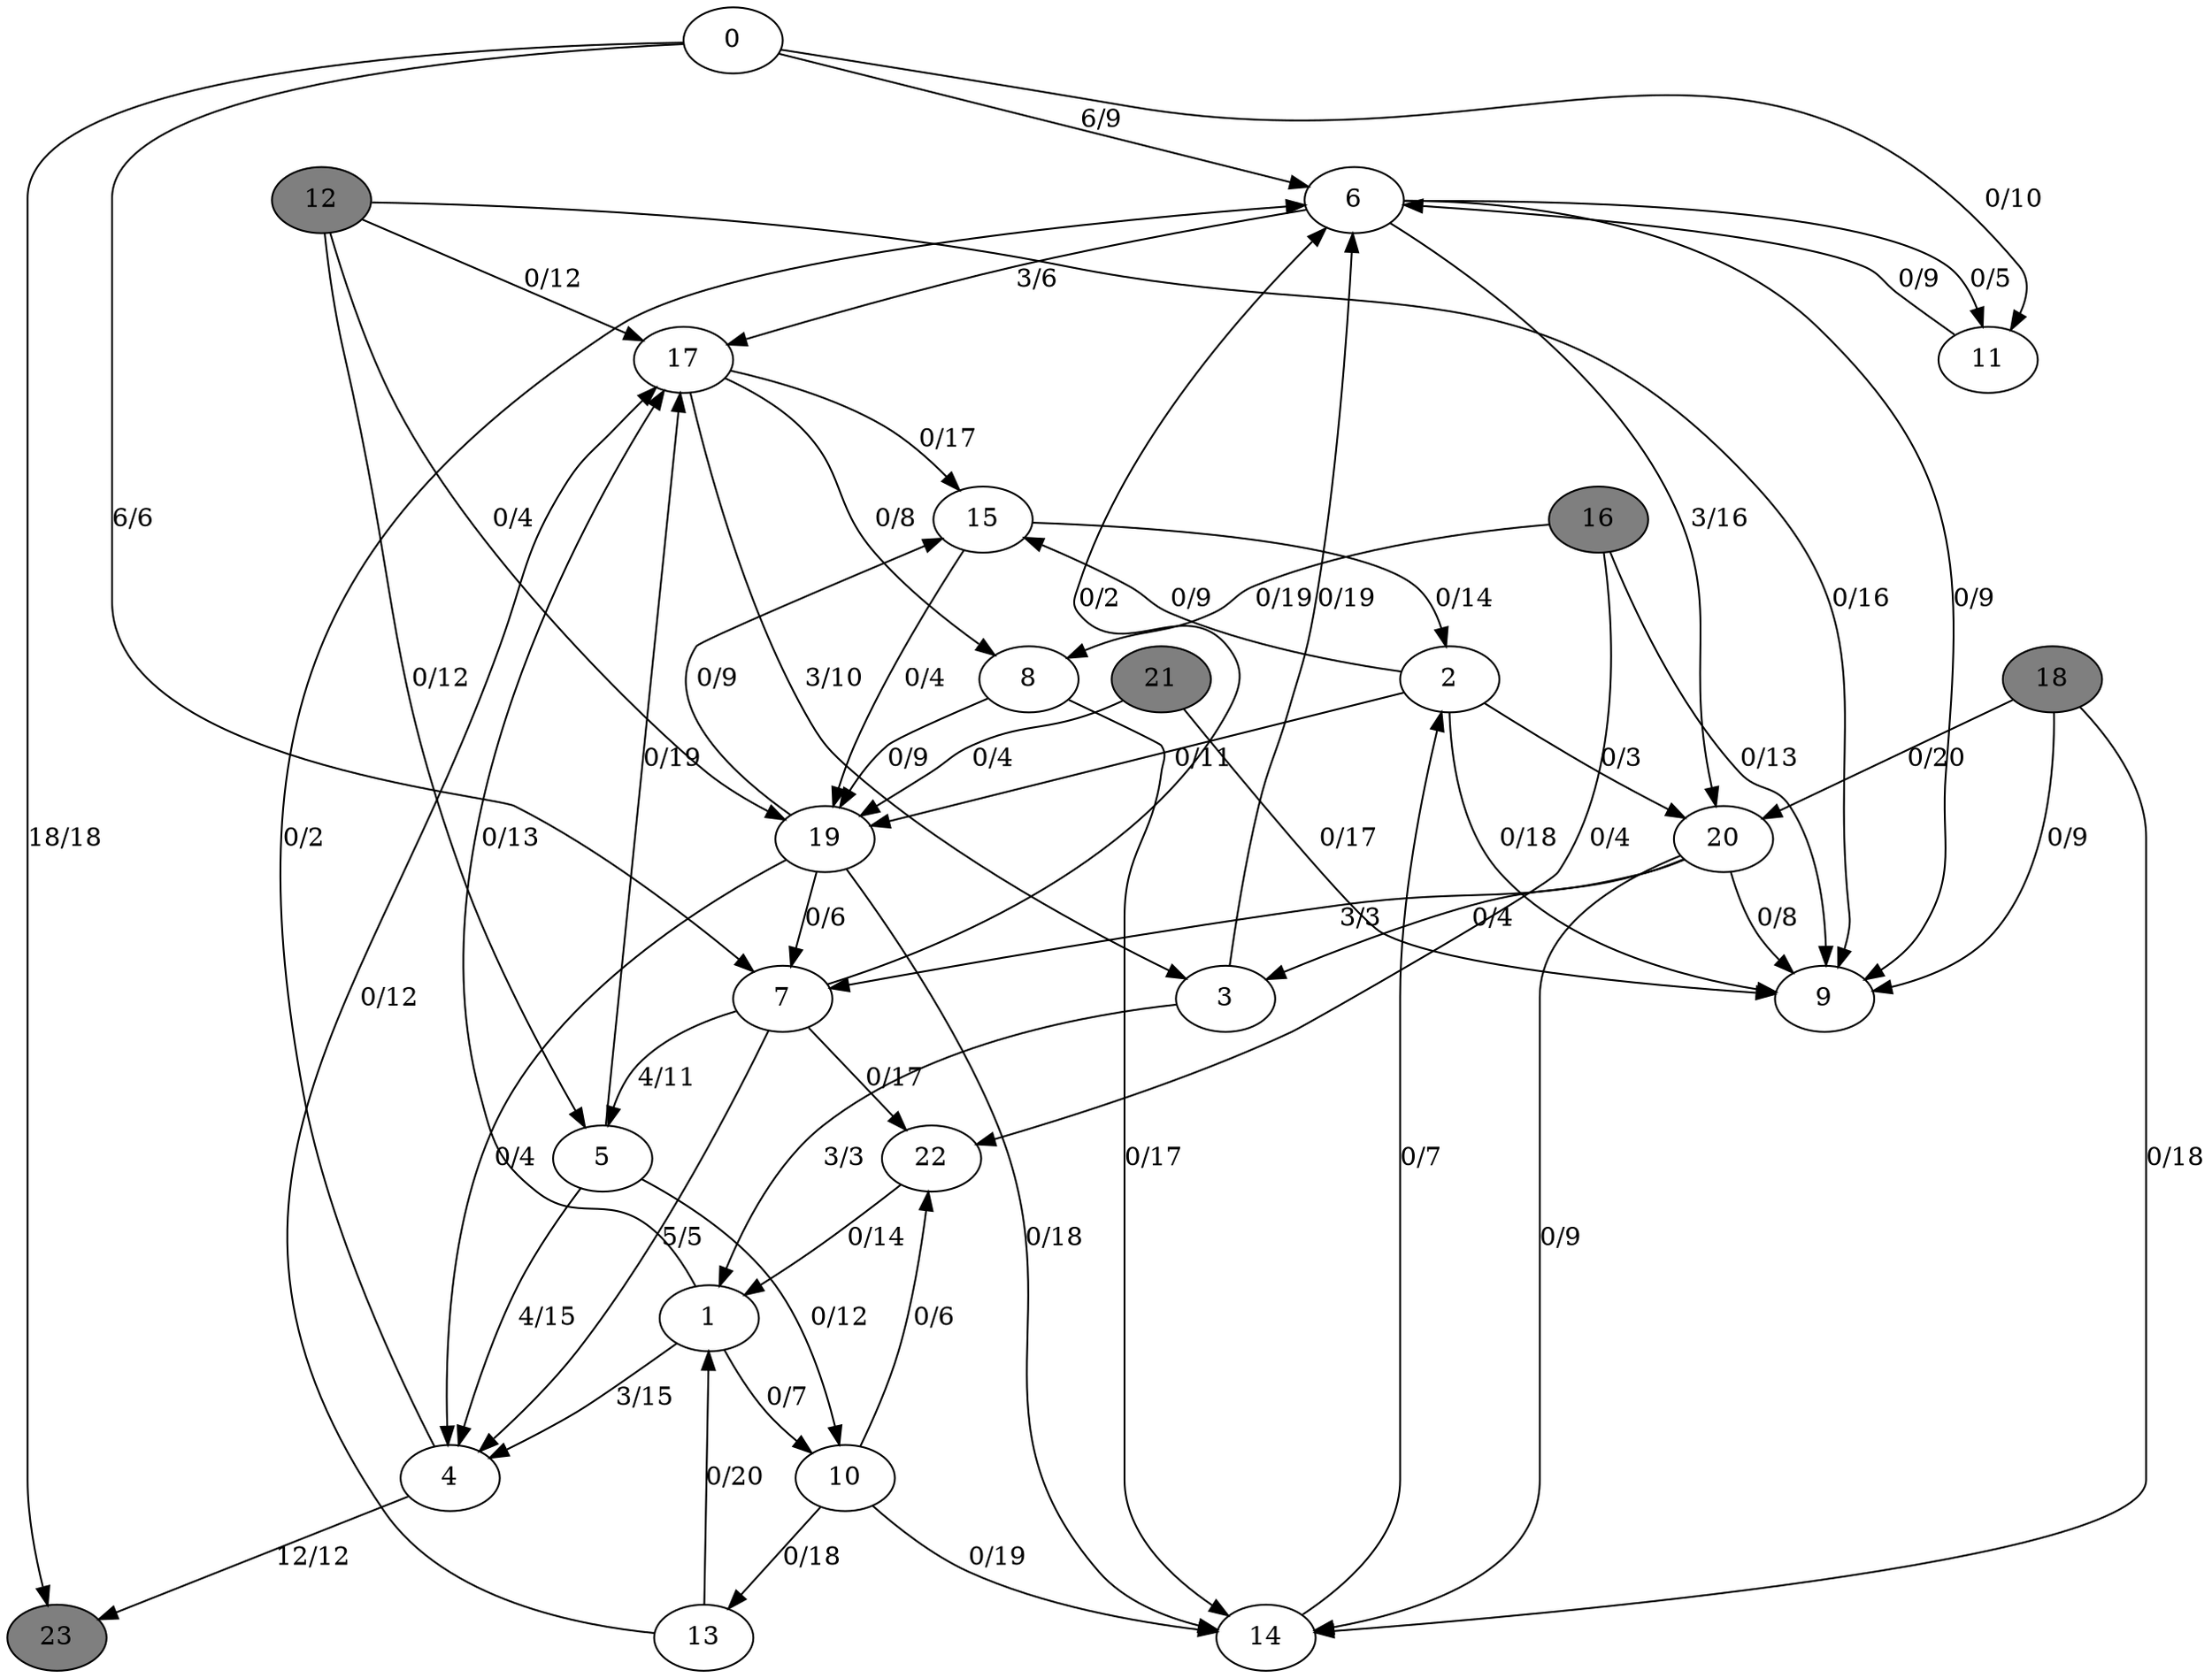 digraph G {
	0[style=filled fillcolor=grey100];
	0->6[label ="6/9"] ;
	0->7[label ="6/6"] ;
	0->11[label ="0/10"] ;
	0->23[label ="18/18"] ;
	1[style=filled fillcolor=grey100];
	1->4[label ="3/15"] ;
	1->10[label ="0/7"] ;
	1->17[label ="0/13"] ;
	2[style=filled fillcolor=grey100];
	2->9[label ="0/18"] ;
	2->15[label ="0/9"] ;
	2->19[label ="0/11"] ;
	2->20[label ="0/3"] ;
	3[style=filled fillcolor=grey100];
	3->1[label ="3/3"] ;
	3->6[label ="0/19"] ;
	4[style=filled fillcolor=grey100];
	4->6[label ="0/2"] ;
	4->23[label ="12/12"] ;
	5[style=filled fillcolor=grey100];
	5->4[label ="4/15"] ;
	5->10[label ="0/12"] ;
	5->17[label ="0/19"] ;
	6[style=filled fillcolor=grey100];
	6->9[label ="0/9"] ;
	6->11[label ="0/5"] ;
	6->17[label ="3/6"] ;
	6->20[label ="3/16"] ;
	7[style=filled fillcolor=grey100];
	7->4[label ="5/5"] ;
	7->5[label ="4/11"] ;
	7->6[label ="0/2"] ;
	7->22[label ="0/17"] ;
	8[style=filled fillcolor=grey100];
	8->14[label ="0/17"] ;
	8->19[label ="0/9"] ;
	9[style=filled fillcolor=grey100];
	10[style=filled fillcolor=grey100];
	10->13[label ="0/18"] ;
	10->14[label ="0/19"] ;
	10->22[label ="0/6"] ;
	11[style=filled fillcolor=grey100];
	11->6[label ="0/9"] ;
	12[style=filled fillcolor=grey50];
	12->5[label ="0/12"] ;
	12->9[label ="0/16"] ;
	12->17[label ="0/12"] ;
	12->19[label ="0/4"] ;
	13[style=filled fillcolor=grey100];
	13->1[label ="0/20"] ;
	13->17[label ="0/12"] ;
	14[style=filled fillcolor=grey100];
	14->2[label ="0/7"] ;
	15[style=filled fillcolor=grey100];
	15->2[label ="0/14"] ;
	15->19[label ="0/4"] ;
	16[style=filled fillcolor=grey50];
	16->8[label ="0/19"] ;
	16->9[label ="0/13"] ;
	16->22[label ="0/4"] ;
	17[style=filled fillcolor=grey100];
	17->3[label ="3/10"] ;
	17->8[label ="0/8"] ;
	17->15[label ="0/17"] ;
	18[style=filled fillcolor=grey50];
	18->9[label ="0/9"] ;
	18->14[label ="0/18"] ;
	18->20[label ="0/20"] ;
	19[style=filled fillcolor=grey100];
	19->4[label ="0/4"] ;
	19->7[label ="0/6"] ;
	19->14[label ="0/18"] ;
	19->15[label ="0/9"] ;
	20[style=filled fillcolor=grey100];
	20->3[label ="0/4"] ;
	20->7[label ="3/3"] ;
	20->9[label ="0/8"] ;
	20->14[label ="0/9"] ;
	21[style=filled fillcolor=grey50];
	21->9[label ="0/17"] ;
	21->19[label ="0/4"] ;
	22[style=filled fillcolor=grey100];
	22->1[label ="0/14"] ;
	23[style=filled fillcolor=grey50];
}
